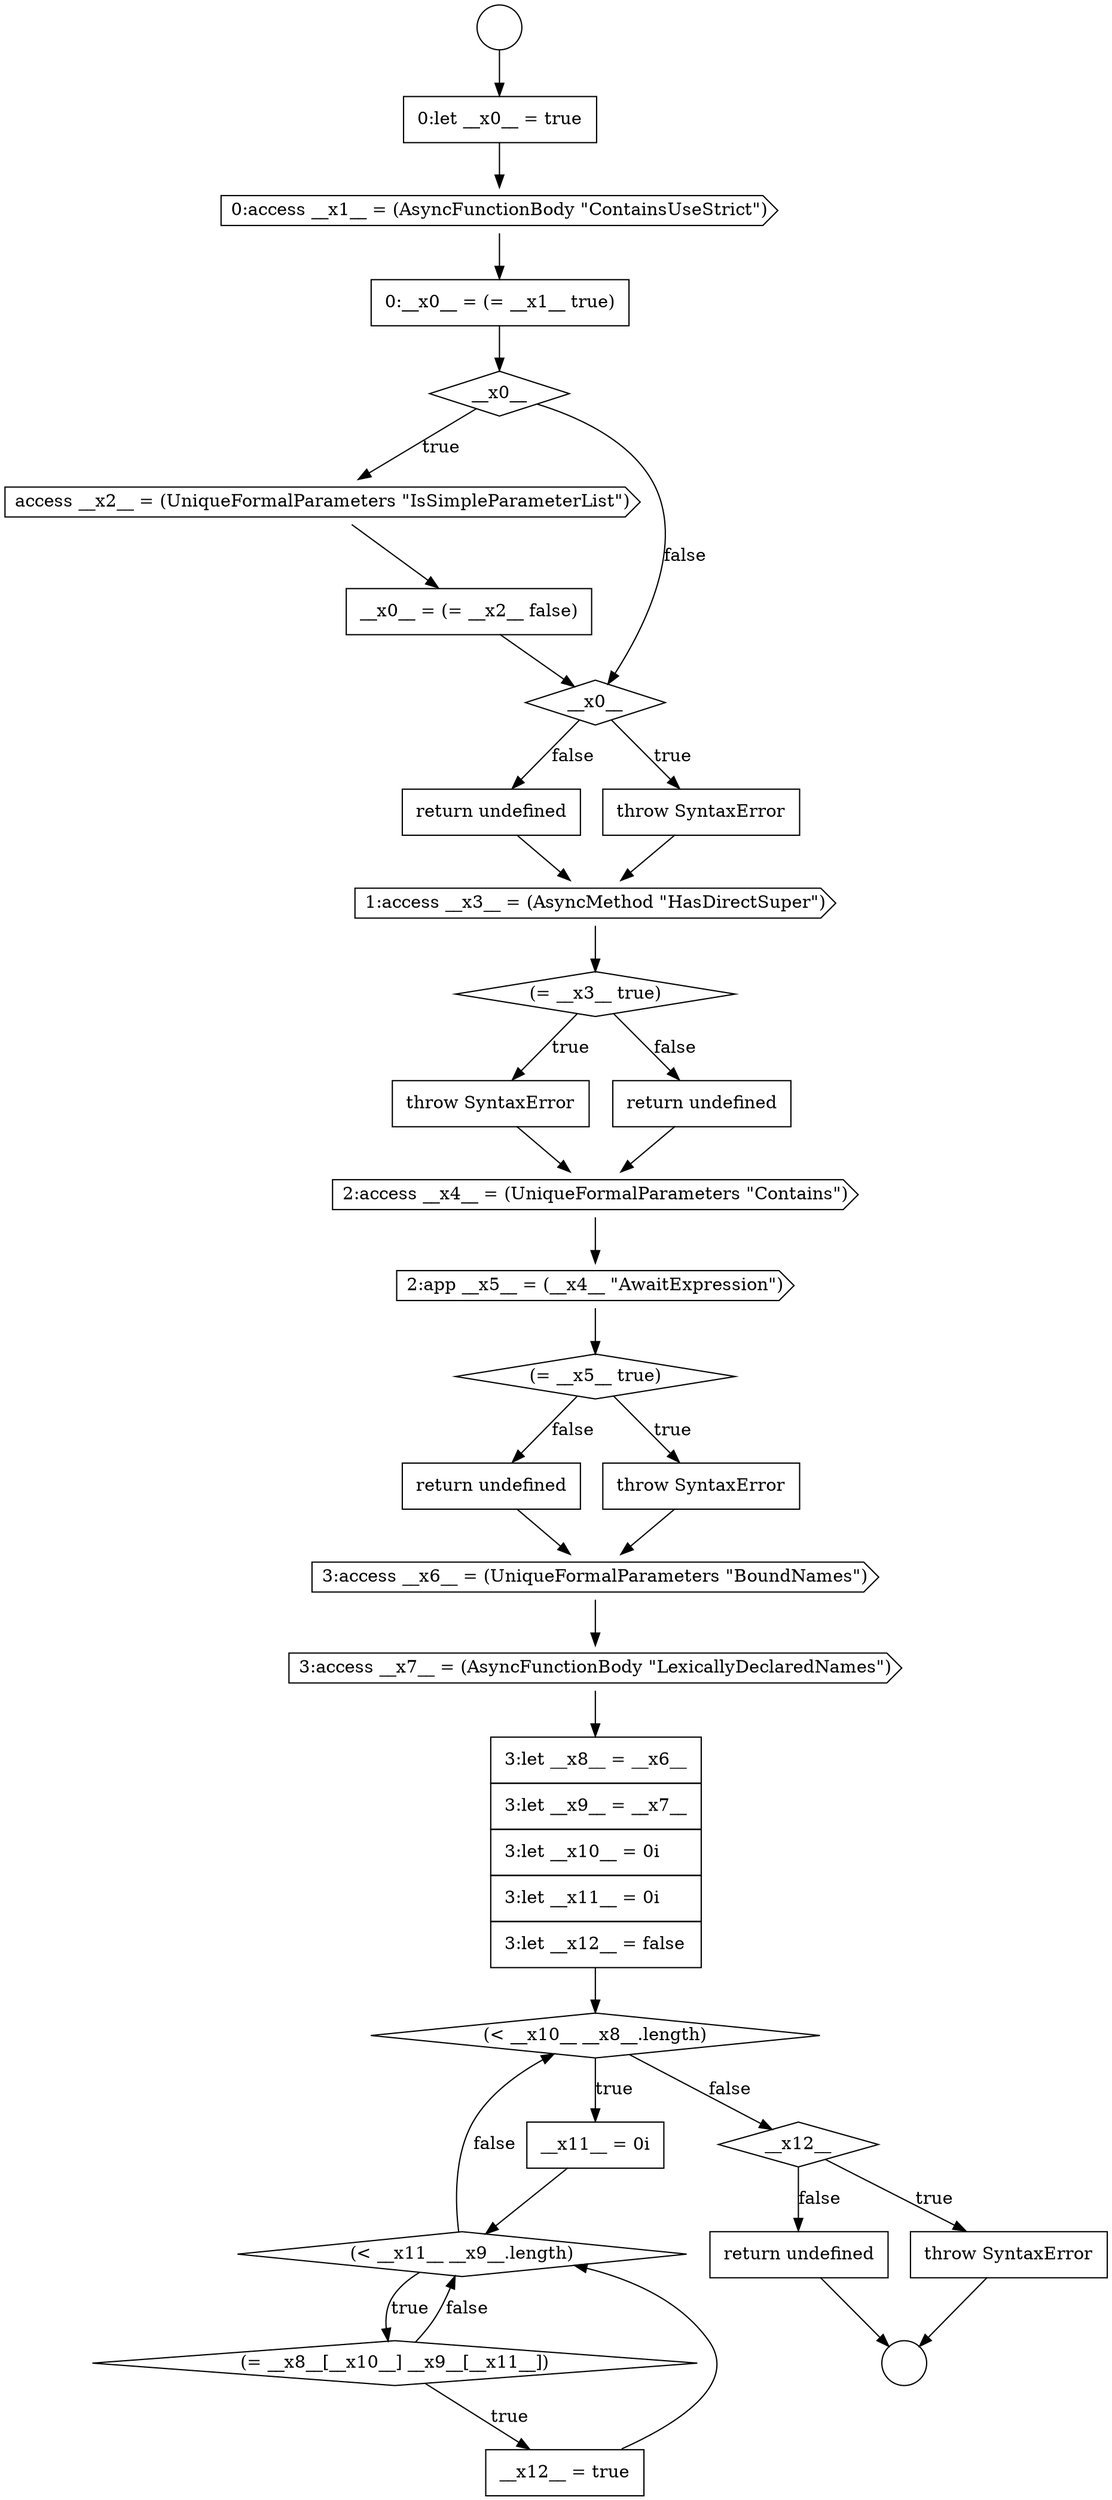 digraph {
  node21235 [shape=none, margin=0, label=<<font color="black">
    <table border="0" cellborder="1" cellspacing="0" cellpadding="10">
      <tr><td align="left">return undefined</td></tr>
    </table>
  </font>> color="black" fillcolor="white" style=filled]
  node21229 [shape=none, margin=0, label=<<font color="black">
    <table border="0" cellborder="1" cellspacing="0" cellpadding="10">
      <tr><td align="left">throw SyntaxError</td></tr>
    </table>
  </font>> color="black" fillcolor="white" style=filled]
  node21220 [shape=none, margin=0, label=<<font color="black">
    <table border="0" cellborder="1" cellspacing="0" cellpadding="10">
      <tr><td align="left">0:__x0__ = (= __x1__ true)</td></tr>
    </table>
  </font>> color="black" fillcolor="white" style=filled]
  node21223 [shape=none, margin=0, label=<<font color="black">
    <table border="0" cellborder="1" cellspacing="0" cellpadding="10">
      <tr><td align="left">__x0__ = (= __x2__ false)</td></tr>
    </table>
  </font>> color="black" fillcolor="white" style=filled]
  node21238 [shape=none, margin=0, label=<<font color="black">
    <table border="0" cellborder="1" cellspacing="0" cellpadding="10">
      <tr><td align="left">3:let __x8__ = __x6__</td></tr>
      <tr><td align="left">3:let __x9__ = __x7__</td></tr>
      <tr><td align="left">3:let __x10__ = 0i</td></tr>
      <tr><td align="left">3:let __x11__ = 0i</td></tr>
      <tr><td align="left">3:let __x12__ = false</td></tr>
    </table>
  </font>> color="black" fillcolor="white" style=filled]
  node21219 [shape=cds, label=<<font color="black">0:access __x1__ = (AsyncFunctionBody &quot;ContainsUseStrict&quot;)</font>> color="black" fillcolor="white" style=filled]
  node21234 [shape=none, margin=0, label=<<font color="black">
    <table border="0" cellborder="1" cellspacing="0" cellpadding="10">
      <tr><td align="left">throw SyntaxError</td></tr>
    </table>
  </font>> color="black" fillcolor="white" style=filled]
  node21226 [shape=none, margin=0, label=<<font color="black">
    <table border="0" cellborder="1" cellspacing="0" cellpadding="10">
      <tr><td align="left">return undefined</td></tr>
    </table>
  </font>> color="black" fillcolor="white" style=filled]
  node21222 [shape=cds, label=<<font color="black">access __x2__ = (UniqueFormalParameters &quot;IsSimpleParameterList&quot;)</font>> color="black" fillcolor="white" style=filled]
  node21230 [shape=none, margin=0, label=<<font color="black">
    <table border="0" cellborder="1" cellspacing="0" cellpadding="10">
      <tr><td align="left">return undefined</td></tr>
    </table>
  </font>> color="black" fillcolor="white" style=filled]
  node21227 [shape=cds, label=<<font color="black">1:access __x3__ = (AsyncMethod &quot;HasDirectSuper&quot;)</font>> color="black" fillcolor="white" style=filled]
  node21237 [shape=cds, label=<<font color="black">3:access __x7__ = (AsyncFunctionBody &quot;LexicallyDeclaredNames&quot;)</font>> color="black" fillcolor="white" style=filled]
  node21225 [shape=none, margin=0, label=<<font color="black">
    <table border="0" cellborder="1" cellspacing="0" cellpadding="10">
      <tr><td align="left">throw SyntaxError</td></tr>
    </table>
  </font>> color="black" fillcolor="white" style=filled]
  node21240 [shape=none, margin=0, label=<<font color="black">
    <table border="0" cellborder="1" cellspacing="0" cellpadding="10">
      <tr><td align="left">__x11__ = 0i</td></tr>
    </table>
  </font>> color="black" fillcolor="white" style=filled]
  node21217 [shape=circle label=" " color="black" fillcolor="white" style=filled]
  node21241 [shape=diamond, label=<<font color="black">(&lt; __x11__ __x9__.length)</font>> color="black" fillcolor="white" style=filled]
  node21236 [shape=cds, label=<<font color="black">3:access __x6__ = (UniqueFormalParameters &quot;BoundNames&quot;)</font>> color="black" fillcolor="white" style=filled]
  node21224 [shape=diamond, label=<<font color="black">__x0__</font>> color="black" fillcolor="white" style=filled]
  node21239 [shape=diamond, label=<<font color="black">(&lt; __x10__ __x8__.length)</font>> color="black" fillcolor="white" style=filled]
  node21242 [shape=diamond, label=<<font color="black">(= __x8__[__x10__] __x9__[__x11__])</font>> color="black" fillcolor="white" style=filled]
  node21232 [shape=cds, label=<<font color="black">2:app __x5__ = (__x4__ &quot;AwaitExpression&quot;)</font>> color="black" fillcolor="white" style=filled]
  node21246 [shape=none, margin=0, label=<<font color="black">
    <table border="0" cellborder="1" cellspacing="0" cellpadding="10">
      <tr><td align="left">return undefined</td></tr>
    </table>
  </font>> color="black" fillcolor="white" style=filled]
  node21243 [shape=none, margin=0, label=<<font color="black">
    <table border="0" cellborder="1" cellspacing="0" cellpadding="10">
      <tr><td align="left">__x12__ = true</td></tr>
    </table>
  </font>> color="black" fillcolor="white" style=filled]
  node21218 [shape=none, margin=0, label=<<font color="black">
    <table border="0" cellborder="1" cellspacing="0" cellpadding="10">
      <tr><td align="left">0:let __x0__ = true</td></tr>
    </table>
  </font>> color="black" fillcolor="white" style=filled]
  node21233 [shape=diamond, label=<<font color="black">(= __x5__ true)</font>> color="black" fillcolor="white" style=filled]
  node21244 [shape=diamond, label=<<font color="black">__x12__</font>> color="black" fillcolor="white" style=filled]
  node21245 [shape=none, margin=0, label=<<font color="black">
    <table border="0" cellborder="1" cellspacing="0" cellpadding="10">
      <tr><td align="left">throw SyntaxError</td></tr>
    </table>
  </font>> color="black" fillcolor="white" style=filled]
  node21221 [shape=diamond, label=<<font color="black">__x0__</font>> color="black" fillcolor="white" style=filled]
  node21228 [shape=diamond, label=<<font color="black">(= __x3__ true)</font>> color="black" fillcolor="white" style=filled]
  node21231 [shape=cds, label=<<font color="black">2:access __x4__ = (UniqueFormalParameters &quot;Contains&quot;)</font>> color="black" fillcolor="white" style=filled]
  node21216 [shape=circle label=" " color="black" fillcolor="white" style=filled]
  node21244 -> node21245 [label=<<font color="black">true</font>> color="black"]
  node21244 -> node21246 [label=<<font color="black">false</font>> color="black"]
  node21240 -> node21241 [ color="black"]
  node21233 -> node21234 [label=<<font color="black">true</font>> color="black"]
  node21233 -> node21235 [label=<<font color="black">false</font>> color="black"]
  node21219 -> node21220 [ color="black"]
  node21245 -> node21217 [ color="black"]
  node21242 -> node21243 [label=<<font color="black">true</font>> color="black"]
  node21242 -> node21241 [label=<<font color="black">false</font>> color="black"]
  node21234 -> node21236 [ color="black"]
  node21238 -> node21239 [ color="black"]
  node21237 -> node21238 [ color="black"]
  node21224 -> node21225 [label=<<font color="black">true</font>> color="black"]
  node21224 -> node21226 [label=<<font color="black">false</font>> color="black"]
  node21235 -> node21236 [ color="black"]
  node21232 -> node21233 [ color="black"]
  node21229 -> node21231 [ color="black"]
  node21218 -> node21219 [ color="black"]
  node21221 -> node21222 [label=<<font color="black">true</font>> color="black"]
  node21221 -> node21224 [label=<<font color="black">false</font>> color="black"]
  node21241 -> node21242 [label=<<font color="black">true</font>> color="black"]
  node21241 -> node21239 [label=<<font color="black">false</font>> color="black"]
  node21226 -> node21227 [ color="black"]
  node21223 -> node21224 [ color="black"]
  node21246 -> node21217 [ color="black"]
  node21216 -> node21218 [ color="black"]
  node21227 -> node21228 [ color="black"]
  node21231 -> node21232 [ color="black"]
  node21243 -> node21241 [ color="black"]
  node21225 -> node21227 [ color="black"]
  node21239 -> node21240 [label=<<font color="black">true</font>> color="black"]
  node21239 -> node21244 [label=<<font color="black">false</font>> color="black"]
  node21220 -> node21221 [ color="black"]
  node21222 -> node21223 [ color="black"]
  node21228 -> node21229 [label=<<font color="black">true</font>> color="black"]
  node21228 -> node21230 [label=<<font color="black">false</font>> color="black"]
  node21230 -> node21231 [ color="black"]
  node21236 -> node21237 [ color="black"]
}
